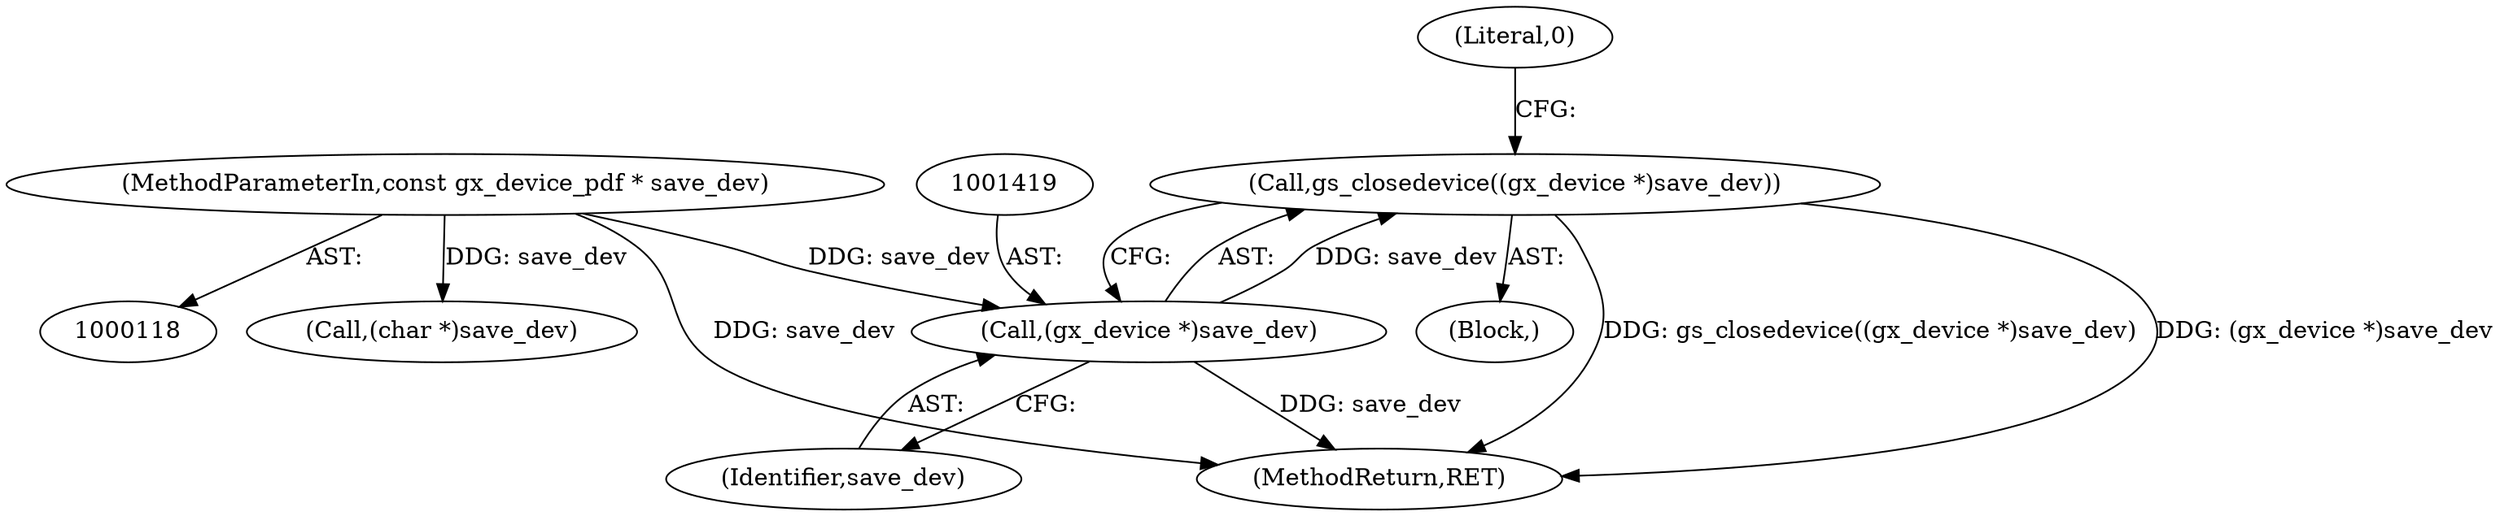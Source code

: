 digraph "0_ghostscript_c3476dde7743761a4e1d39a631716199b696b880@API" {
"1001417" [label="(Call,gs_closedevice((gx_device *)save_dev))"];
"1001418" [label="(Call,(gx_device *)save_dev)"];
"1000120" [label="(MethodParameterIn,const gx_device_pdf * save_dev)"];
"1001420" [label="(Identifier,save_dev)"];
"1000120" [label="(MethodParameterIn,const gx_device_pdf * save_dev)"];
"1001418" [label="(Call,(gx_device *)save_dev)"];
"1001416" [label="(Block,)"];
"1001529" [label="(Call,(char *)save_dev)"];
"1001417" [label="(Call,gs_closedevice((gx_device *)save_dev))"];
"1001422" [label="(Literal,0)"];
"1001549" [label="(MethodReturn,RET)"];
"1001417" -> "1001416"  [label="AST: "];
"1001417" -> "1001418"  [label="CFG: "];
"1001418" -> "1001417"  [label="AST: "];
"1001422" -> "1001417"  [label="CFG: "];
"1001417" -> "1001549"  [label="DDG: gs_closedevice((gx_device *)save_dev)"];
"1001417" -> "1001549"  [label="DDG: (gx_device *)save_dev"];
"1001418" -> "1001417"  [label="DDG: save_dev"];
"1001418" -> "1001420"  [label="CFG: "];
"1001419" -> "1001418"  [label="AST: "];
"1001420" -> "1001418"  [label="AST: "];
"1001418" -> "1001549"  [label="DDG: save_dev"];
"1000120" -> "1001418"  [label="DDG: save_dev"];
"1000120" -> "1000118"  [label="AST: "];
"1000120" -> "1001549"  [label="DDG: save_dev"];
"1000120" -> "1001529"  [label="DDG: save_dev"];
}
